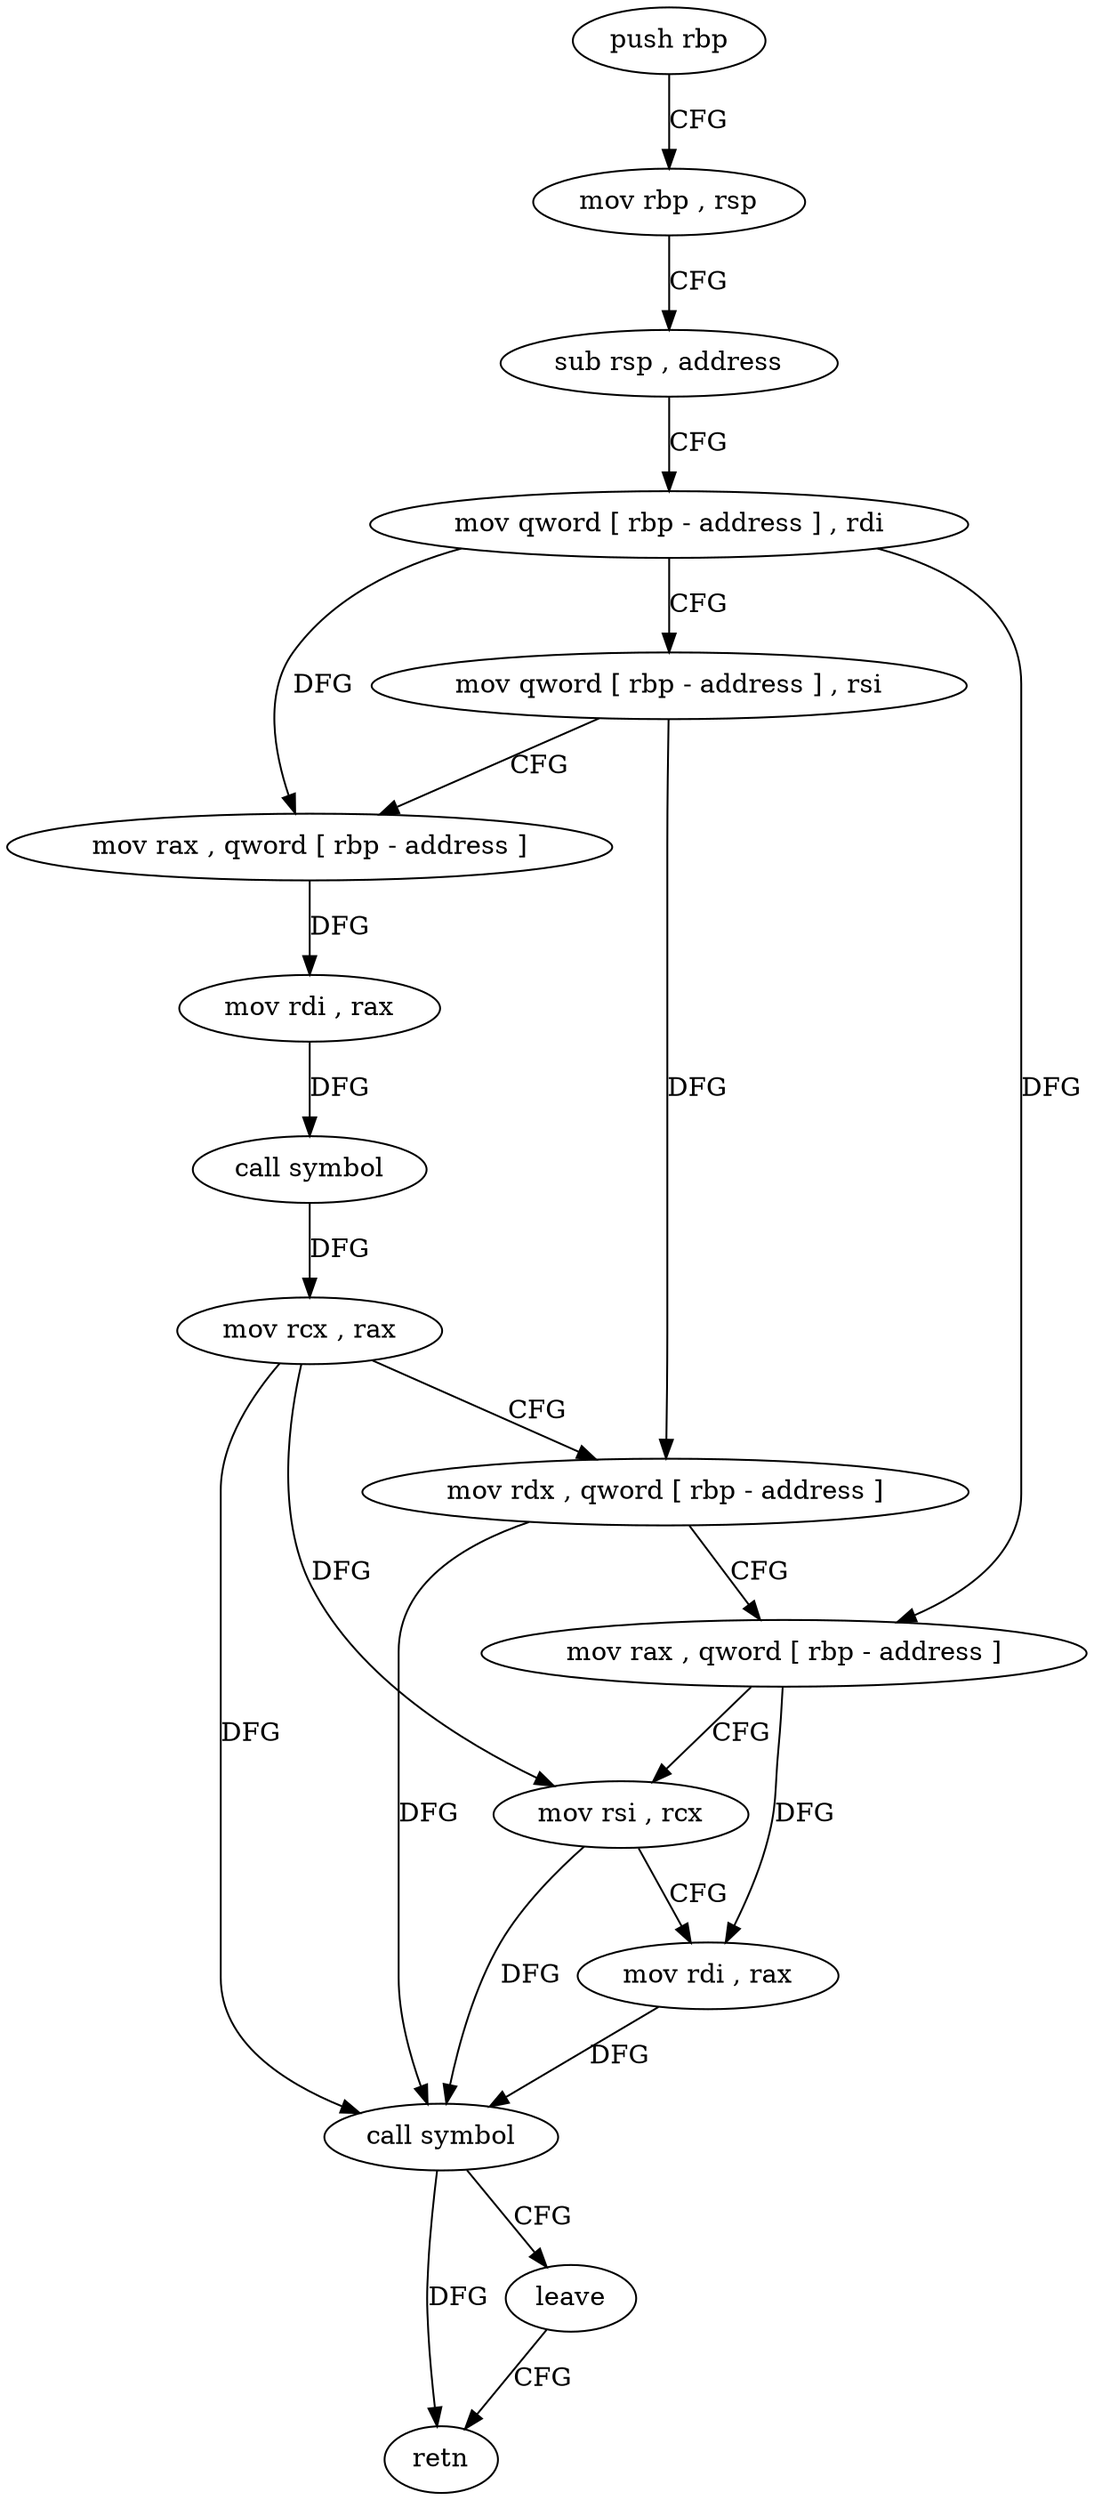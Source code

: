 digraph "func" {
"116999" [label = "push rbp" ]
"117000" [label = "mov rbp , rsp" ]
"117003" [label = "sub rsp , address" ]
"117007" [label = "mov qword [ rbp - address ] , rdi" ]
"117011" [label = "mov qword [ rbp - address ] , rsi" ]
"117015" [label = "mov rax , qword [ rbp - address ]" ]
"117019" [label = "mov rdi , rax" ]
"117022" [label = "call symbol" ]
"117027" [label = "mov rcx , rax" ]
"117030" [label = "mov rdx , qword [ rbp - address ]" ]
"117034" [label = "mov rax , qword [ rbp - address ]" ]
"117038" [label = "mov rsi , rcx" ]
"117041" [label = "mov rdi , rax" ]
"117044" [label = "call symbol" ]
"117049" [label = "leave" ]
"117050" [label = "retn" ]
"116999" -> "117000" [ label = "CFG" ]
"117000" -> "117003" [ label = "CFG" ]
"117003" -> "117007" [ label = "CFG" ]
"117007" -> "117011" [ label = "CFG" ]
"117007" -> "117015" [ label = "DFG" ]
"117007" -> "117034" [ label = "DFG" ]
"117011" -> "117015" [ label = "CFG" ]
"117011" -> "117030" [ label = "DFG" ]
"117015" -> "117019" [ label = "DFG" ]
"117019" -> "117022" [ label = "DFG" ]
"117022" -> "117027" [ label = "DFG" ]
"117027" -> "117030" [ label = "CFG" ]
"117027" -> "117038" [ label = "DFG" ]
"117027" -> "117044" [ label = "DFG" ]
"117030" -> "117034" [ label = "CFG" ]
"117030" -> "117044" [ label = "DFG" ]
"117034" -> "117038" [ label = "CFG" ]
"117034" -> "117041" [ label = "DFG" ]
"117038" -> "117041" [ label = "CFG" ]
"117038" -> "117044" [ label = "DFG" ]
"117041" -> "117044" [ label = "DFG" ]
"117044" -> "117049" [ label = "CFG" ]
"117044" -> "117050" [ label = "DFG" ]
"117049" -> "117050" [ label = "CFG" ]
}
